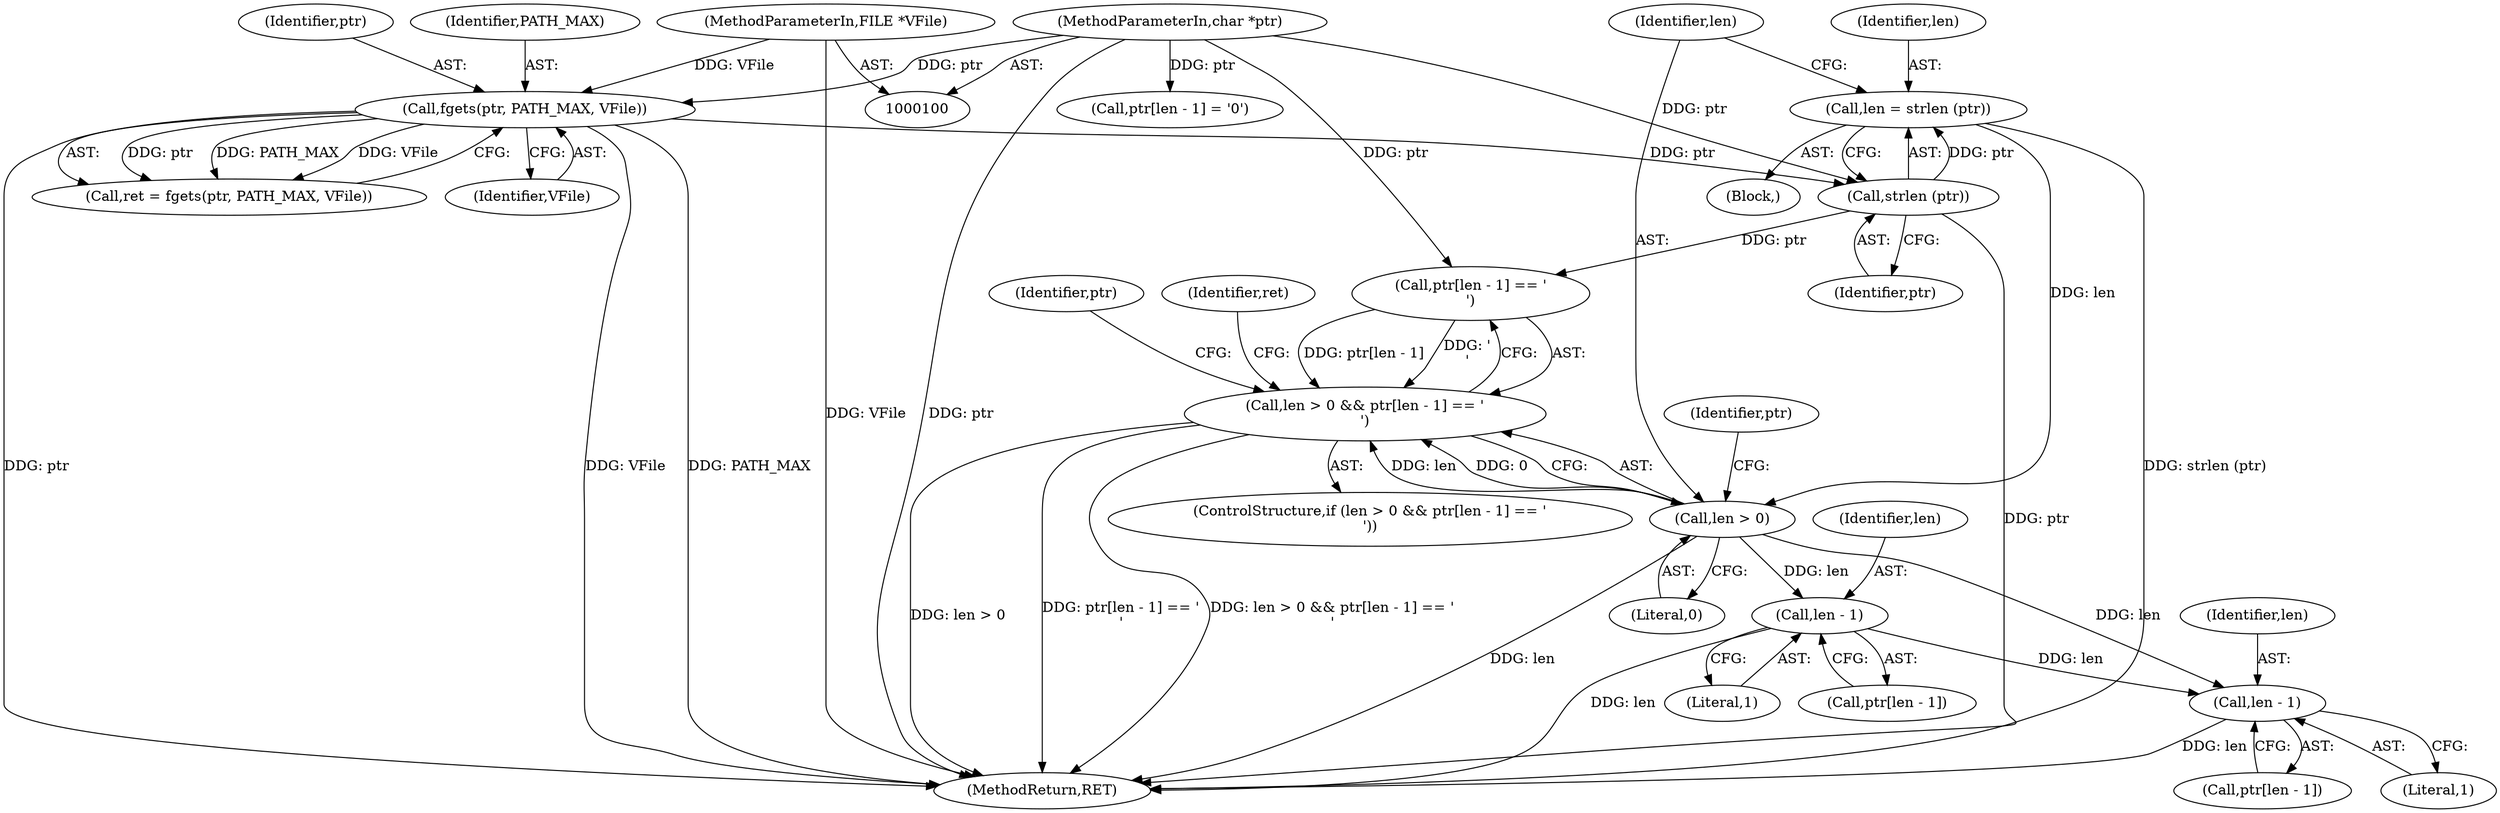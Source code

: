 digraph "0_tcpdump_9ba91381954ad325ea4fd26b9c65a8bd9a2a85b6@API" {
"1000117" [label="(Call,len = strlen (ptr))"];
"1000119" [label="(Call,strlen (ptr))"];
"1000108" [label="(Call,fgets(ptr, PATH_MAX, VFile))"];
"1000102" [label="(MethodParameterIn,char *ptr)"];
"1000101" [label="(MethodParameterIn,FILE *VFile)"];
"1000123" [label="(Call,len > 0)"];
"1000122" [label="(Call,len > 0 && ptr[len - 1] == '\n')"];
"1000129" [label="(Call,len - 1)"];
"1000136" [label="(Call,len - 1)"];
"1000106" [label="(Call,ret = fgets(ptr, PATH_MAX, VFile))"];
"1000122" [label="(Call,len > 0 && ptr[len - 1] == '\n')"];
"1000126" [label="(Call,ptr[len - 1] == '\n')"];
"1000101" [label="(MethodParameterIn,FILE *VFile)"];
"1000111" [label="(Identifier,VFile)"];
"1000118" [label="(Identifier,len)"];
"1000125" [label="(Literal,0)"];
"1000128" [label="(Identifier,ptr)"];
"1000108" [label="(Call,fgets(ptr, PATH_MAX, VFile))"];
"1000133" [label="(Call,ptr[len - 1] = '\0')"];
"1000103" [label="(Block,)"];
"1000109" [label="(Identifier,ptr)"];
"1000110" [label="(Identifier,PATH_MAX)"];
"1000131" [label="(Literal,1)"];
"1000136" [label="(Call,len - 1)"];
"1000138" [label="(Literal,1)"];
"1000129" [label="(Call,len - 1)"];
"1000137" [label="(Identifier,len)"];
"1000121" [label="(ControlStructure,if (len > 0 && ptr[len - 1] == '\n'))"];
"1000142" [label="(MethodReturn,RET)"];
"1000123" [label="(Call,len > 0)"];
"1000102" [label="(MethodParameterIn,char *ptr)"];
"1000130" [label="(Identifier,len)"];
"1000135" [label="(Identifier,ptr)"];
"1000134" [label="(Call,ptr[len - 1])"];
"1000127" [label="(Call,ptr[len - 1])"];
"1000141" [label="(Identifier,ret)"];
"1000124" [label="(Identifier,len)"];
"1000117" [label="(Call,len = strlen (ptr))"];
"1000120" [label="(Identifier,ptr)"];
"1000119" [label="(Call,strlen (ptr))"];
"1000117" -> "1000103"  [label="AST: "];
"1000117" -> "1000119"  [label="CFG: "];
"1000118" -> "1000117"  [label="AST: "];
"1000119" -> "1000117"  [label="AST: "];
"1000124" -> "1000117"  [label="CFG: "];
"1000117" -> "1000142"  [label="DDG: strlen (ptr)"];
"1000119" -> "1000117"  [label="DDG: ptr"];
"1000117" -> "1000123"  [label="DDG: len"];
"1000119" -> "1000120"  [label="CFG: "];
"1000120" -> "1000119"  [label="AST: "];
"1000119" -> "1000142"  [label="DDG: ptr"];
"1000108" -> "1000119"  [label="DDG: ptr"];
"1000102" -> "1000119"  [label="DDG: ptr"];
"1000119" -> "1000126"  [label="DDG: ptr"];
"1000108" -> "1000106"  [label="AST: "];
"1000108" -> "1000111"  [label="CFG: "];
"1000109" -> "1000108"  [label="AST: "];
"1000110" -> "1000108"  [label="AST: "];
"1000111" -> "1000108"  [label="AST: "];
"1000106" -> "1000108"  [label="CFG: "];
"1000108" -> "1000142"  [label="DDG: VFile"];
"1000108" -> "1000142"  [label="DDG: PATH_MAX"];
"1000108" -> "1000142"  [label="DDG: ptr"];
"1000108" -> "1000106"  [label="DDG: ptr"];
"1000108" -> "1000106"  [label="DDG: PATH_MAX"];
"1000108" -> "1000106"  [label="DDG: VFile"];
"1000102" -> "1000108"  [label="DDG: ptr"];
"1000101" -> "1000108"  [label="DDG: VFile"];
"1000102" -> "1000100"  [label="AST: "];
"1000102" -> "1000142"  [label="DDG: ptr"];
"1000102" -> "1000126"  [label="DDG: ptr"];
"1000102" -> "1000133"  [label="DDG: ptr"];
"1000101" -> "1000100"  [label="AST: "];
"1000101" -> "1000142"  [label="DDG: VFile"];
"1000123" -> "1000122"  [label="AST: "];
"1000123" -> "1000125"  [label="CFG: "];
"1000124" -> "1000123"  [label="AST: "];
"1000125" -> "1000123"  [label="AST: "];
"1000128" -> "1000123"  [label="CFG: "];
"1000122" -> "1000123"  [label="CFG: "];
"1000123" -> "1000142"  [label="DDG: len"];
"1000123" -> "1000122"  [label="DDG: len"];
"1000123" -> "1000122"  [label="DDG: 0"];
"1000123" -> "1000129"  [label="DDG: len"];
"1000123" -> "1000136"  [label="DDG: len"];
"1000122" -> "1000121"  [label="AST: "];
"1000122" -> "1000126"  [label="CFG: "];
"1000126" -> "1000122"  [label="AST: "];
"1000135" -> "1000122"  [label="CFG: "];
"1000141" -> "1000122"  [label="CFG: "];
"1000122" -> "1000142"  [label="DDG: len > 0"];
"1000122" -> "1000142"  [label="DDG: ptr[len - 1] == '\n'"];
"1000122" -> "1000142"  [label="DDG: len > 0 && ptr[len - 1] == '\n'"];
"1000126" -> "1000122"  [label="DDG: ptr[len - 1]"];
"1000126" -> "1000122"  [label="DDG: '\n'"];
"1000129" -> "1000127"  [label="AST: "];
"1000129" -> "1000131"  [label="CFG: "];
"1000130" -> "1000129"  [label="AST: "];
"1000131" -> "1000129"  [label="AST: "];
"1000127" -> "1000129"  [label="CFG: "];
"1000129" -> "1000142"  [label="DDG: len"];
"1000129" -> "1000136"  [label="DDG: len"];
"1000136" -> "1000134"  [label="AST: "];
"1000136" -> "1000138"  [label="CFG: "];
"1000137" -> "1000136"  [label="AST: "];
"1000138" -> "1000136"  [label="AST: "];
"1000134" -> "1000136"  [label="CFG: "];
"1000136" -> "1000142"  [label="DDG: len"];
}
